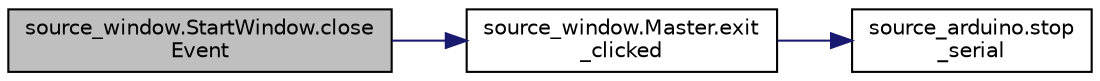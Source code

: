 digraph "source_window.StartWindow.closeEvent"
{
 // LATEX_PDF_SIZE
  edge [fontname="Helvetica",fontsize="10",labelfontname="Helvetica",labelfontsize="10"];
  node [fontname="Helvetica",fontsize="10",shape=record];
  rankdir="LR";
  Node1 [label="source_window.StartWindow.close\lEvent",height=0.2,width=0.4,color="black", fillcolor="grey75", style="filled", fontcolor="black",tooltip="Handler for the Close button."];
  Node1 -> Node2 [color="midnightblue",fontsize="10",style="solid",fontname="Helvetica"];
  Node2 [label="source_window.Master.exit\l_clicked",height=0.2,width=0.4,color="black", fillcolor="white", style="filled",URL="$classsource__window_1_1_master.html#ae44a0128e9e58287d6a475bf8d7bd0ba",tooltip="Called to exit the Application."];
  Node2 -> Node3 [color="midnightblue",fontsize="10",style="solid",fontname="Helvetica"];
  Node3 [label="source_arduino.stop\l_serial",height=0.2,width=0.4,color="black", fillcolor="white", style="filled",URL="$namespacesource__arduino.html#a0a74da49aed161251b91a5555d360faf",tooltip="Stop the serial communication."];
}
